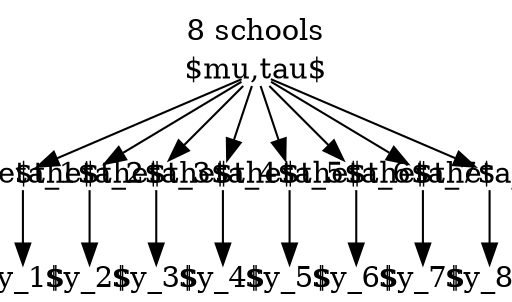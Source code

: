 digraph G {rankdir=TB; compound=true; newrank=true; labelloc="t";           label="8 schools";           /* general properties*/           node [margin=0, fixedsize=true, shape=plaintext,                 height=0.2, width=0.2, lblstyle="font=\small"];           hyperpar -> theta_1; hyperpar -> theta_2; hyperpar -> theta_3;           hyperpar -> theta_4; hyperpar -> theta_5; hyperpar -> theta_6;           hyperpar -> theta_7; hyperpar -> theta_8;           theta_1 -> y_1; theta_2 -> y_2; theta_3 -> y_3; theta_4 -> y_4;           theta_5 -> y_5; theta_6 -> y_6; theta_7 -> y_7; theta_8 -> y_8;           /* nodes */           hyperpar [label = "$mu,tau$"];           theta_1 [label = "$theta_1$"];           theta_2 [label = "$theta_2$"];           theta_3 [label = "$theta_3$"];           theta_4 [label = "$theta_4$"];           theta_5 [label = "$theta_5$"];           theta_6 [label = "$theta_6$"];           theta_7 [label = "$theta_7$"];           theta_8 [label = "$theta_8$"];           y_1 [label = "$y_1$"];           y_2 [label = "$y_2$"];           y_3 [label = "$y_3$"];           y_4 [label = "$y_4$"];           y_5 [label = "$y_5$"];           y_6 [label = "$y_6$"];           y_7 [label = "$y_7$"];           y_8 [label = "$y_8$"];           }

